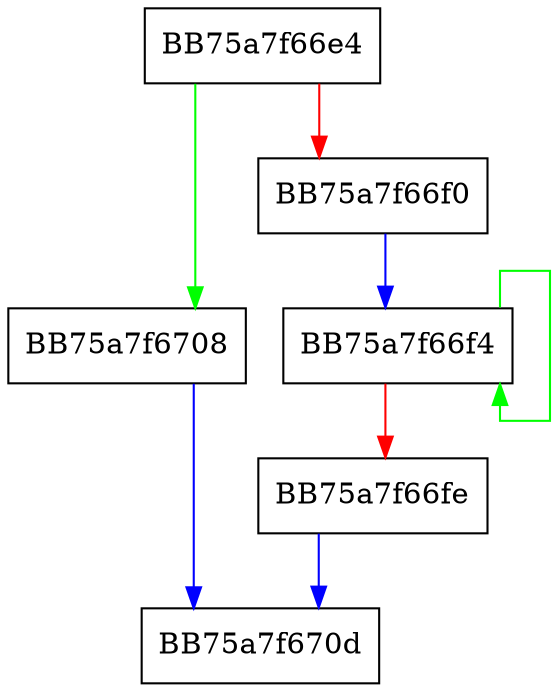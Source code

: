 digraph WPP_SF_SiDL {
  node [shape="box"];
  graph [splines=ortho];
  BB75a7f66e4 -> BB75a7f6708 [color="green"];
  BB75a7f66e4 -> BB75a7f66f0 [color="red"];
  BB75a7f66f0 -> BB75a7f66f4 [color="blue"];
  BB75a7f66f4 -> BB75a7f66f4 [color="green"];
  BB75a7f66f4 -> BB75a7f66fe [color="red"];
  BB75a7f66fe -> BB75a7f670d [color="blue"];
  BB75a7f6708 -> BB75a7f670d [color="blue"];
}